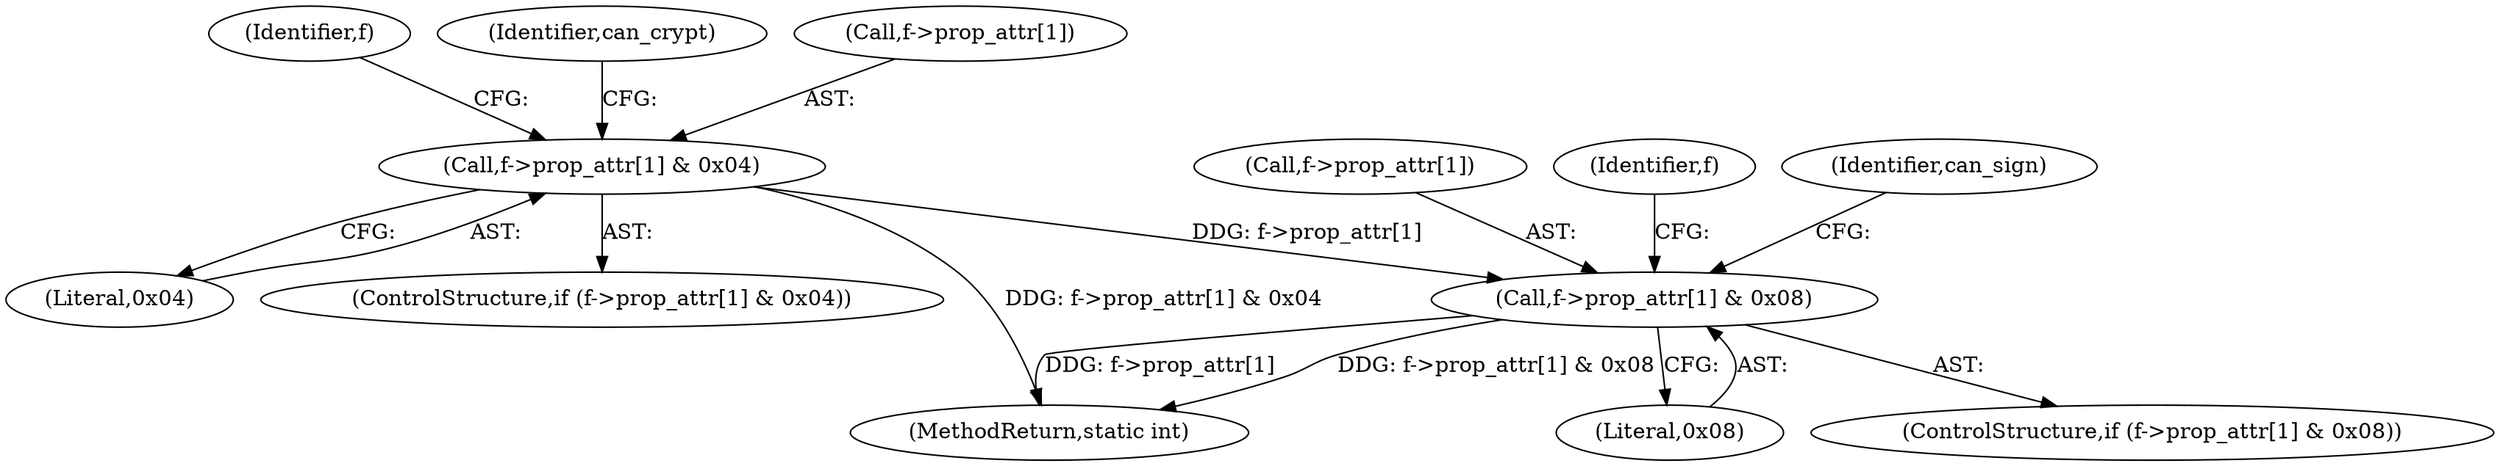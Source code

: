 digraph "0_OpenSC_8fe377e93b4b56060e5bbfb6f3142ceaeca744fa_20@array" {
"1000428" [label="(Call,f->prop_attr[1] & 0x08)"];
"1000417" [label="(Call,f->prop_attr[1] & 0x04)"];
"1000416" [label="(ControlStructure,if (f->prop_attr[1] & 0x04))"];
"1000428" [label="(Call,f->prop_attr[1] & 0x08)"];
"1000496" [label="(MethodReturn,static int)"];
"1000434" [label="(Literal,0x08)"];
"1000431" [label="(Identifier,f)"];
"1000429" [label="(Call,f->prop_attr[1])"];
"1000427" [label="(ControlStructure,if (f->prop_attr[1] & 0x08))"];
"1000439" [label="(Identifier,f)"];
"1000425" [label="(Identifier,can_crypt)"];
"1000417" [label="(Call,f->prop_attr[1] & 0x04)"];
"1000418" [label="(Call,f->prop_attr[1])"];
"1000436" [label="(Identifier,can_sign)"];
"1000423" [label="(Literal,0x04)"];
"1000428" -> "1000427"  [label="AST: "];
"1000428" -> "1000434"  [label="CFG: "];
"1000429" -> "1000428"  [label="AST: "];
"1000434" -> "1000428"  [label="AST: "];
"1000436" -> "1000428"  [label="CFG: "];
"1000439" -> "1000428"  [label="CFG: "];
"1000428" -> "1000496"  [label="DDG: f->prop_attr[1] & 0x08"];
"1000428" -> "1000496"  [label="DDG: f->prop_attr[1]"];
"1000417" -> "1000428"  [label="DDG: f->prop_attr[1]"];
"1000417" -> "1000416"  [label="AST: "];
"1000417" -> "1000423"  [label="CFG: "];
"1000418" -> "1000417"  [label="AST: "];
"1000423" -> "1000417"  [label="AST: "];
"1000425" -> "1000417"  [label="CFG: "];
"1000431" -> "1000417"  [label="CFG: "];
"1000417" -> "1000496"  [label="DDG: f->prop_attr[1] & 0x04"];
}
